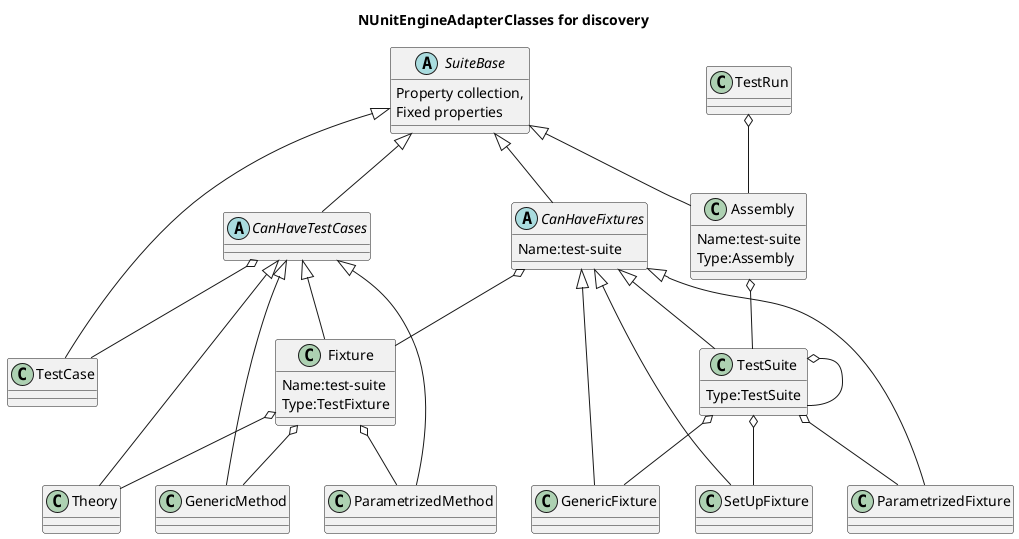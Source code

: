 @startuml
title NUnitEngineAdapterClasses for discovery
   CanHaveFixtures <|-- TestSuite
   SuiteBase <|-- CanHaveTestCases
   SuiteBase <|-- CanHaveFixtures
   CanHaveTestCases <|-- Fixture
   SuiteBase <|-- TestCase
   CanHaveTestCases <|-- ParametrizedMethod
   CanHaveFixtures <|-- GenericFixture
   CanHaveFixtures <|-- SetUpFixture
   CanHaveTestCases <|-- Theory
   TestSuite o-- GenericFixture
   TestSuite o-- TestSuite
   Fixture o-- ParametrizedMethod
   CanHaveTestCases o-- TestCase
   CanHaveFixtures o-- Fixture
   CanHaveFixtures <|-- ParametrizedFixture
   TestSuite o-- ParametrizedFixture
   TestSuite o-- SetUpFixture
   SuiteBase <|-- Assembly
   Assembly o-- TestSuite
   Fixture o-- Theory
   Fixture o-- GenericMethod
   CanHaveTestCases <|-- GenericMethod
   TestRun o-- Assembly
   
abstract class SuiteBase {
   Property collection,
   Fixed properties
}

abstract class CanHaveTestCases {
   

}

abstract class CanHaveFixtures {
   Name:test-suite
}

class Assembly
{
   Name:test-suite
   Type:Assembly
}

class TestSuite{
   Type:TestSuite
}

class Fixture{
   Name:test-suite
   Type:TestFixture
}


   
@enduml